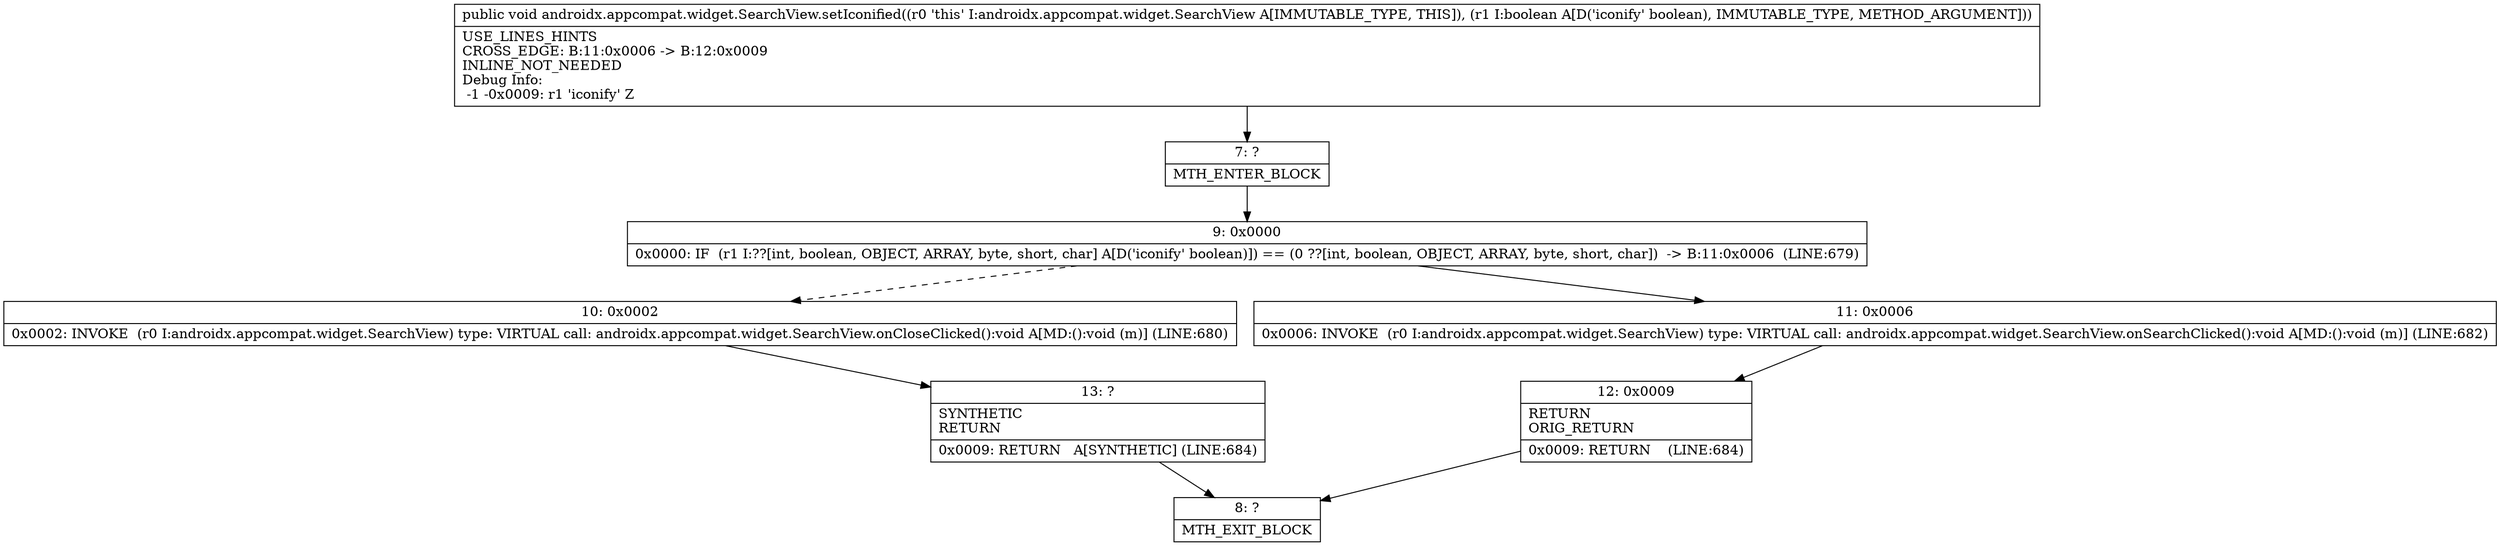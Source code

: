 digraph "CFG forandroidx.appcompat.widget.SearchView.setIconified(Z)V" {
Node_7 [shape=record,label="{7\:\ ?|MTH_ENTER_BLOCK\l}"];
Node_9 [shape=record,label="{9\:\ 0x0000|0x0000: IF  (r1 I:??[int, boolean, OBJECT, ARRAY, byte, short, char] A[D('iconify' boolean)]) == (0 ??[int, boolean, OBJECT, ARRAY, byte, short, char])  \-\> B:11:0x0006  (LINE:679)\l}"];
Node_10 [shape=record,label="{10\:\ 0x0002|0x0002: INVOKE  (r0 I:androidx.appcompat.widget.SearchView) type: VIRTUAL call: androidx.appcompat.widget.SearchView.onCloseClicked():void A[MD:():void (m)] (LINE:680)\l}"];
Node_13 [shape=record,label="{13\:\ ?|SYNTHETIC\lRETURN\l|0x0009: RETURN   A[SYNTHETIC] (LINE:684)\l}"];
Node_8 [shape=record,label="{8\:\ ?|MTH_EXIT_BLOCK\l}"];
Node_11 [shape=record,label="{11\:\ 0x0006|0x0006: INVOKE  (r0 I:androidx.appcompat.widget.SearchView) type: VIRTUAL call: androidx.appcompat.widget.SearchView.onSearchClicked():void A[MD:():void (m)] (LINE:682)\l}"];
Node_12 [shape=record,label="{12\:\ 0x0009|RETURN\lORIG_RETURN\l|0x0009: RETURN    (LINE:684)\l}"];
MethodNode[shape=record,label="{public void androidx.appcompat.widget.SearchView.setIconified((r0 'this' I:androidx.appcompat.widget.SearchView A[IMMUTABLE_TYPE, THIS]), (r1 I:boolean A[D('iconify' boolean), IMMUTABLE_TYPE, METHOD_ARGUMENT]))  | USE_LINES_HINTS\lCROSS_EDGE: B:11:0x0006 \-\> B:12:0x0009\lINLINE_NOT_NEEDED\lDebug Info:\l  \-1 \-0x0009: r1 'iconify' Z\l}"];
MethodNode -> Node_7;Node_7 -> Node_9;
Node_9 -> Node_10[style=dashed];
Node_9 -> Node_11;
Node_10 -> Node_13;
Node_13 -> Node_8;
Node_11 -> Node_12;
Node_12 -> Node_8;
}

